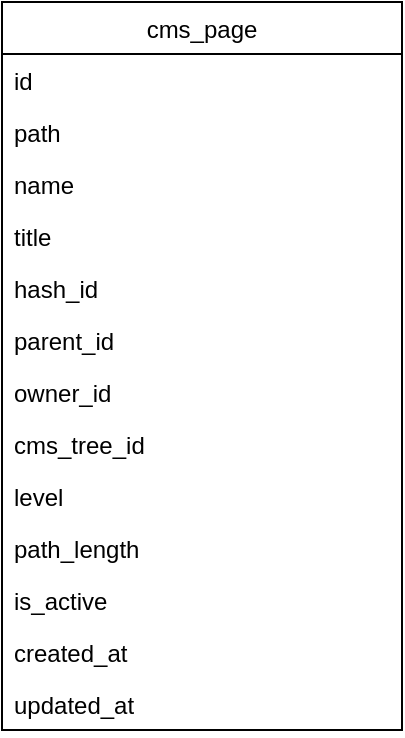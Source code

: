 <mxfile version="14.9.5" type="github">
  <diagram id="vmFTHvYqOSu2tKH4xOsN" name="Page-1">
    <mxGraphModel dx="1422" dy="771" grid="1" gridSize="10" guides="1" tooltips="1" connect="1" arrows="1" fold="1" page="1" pageScale="1" pageWidth="827" pageHeight="1169" math="0" shadow="0">
      <root>
        <mxCell id="0" />
        <mxCell id="1" parent="0" />
        <mxCell id="6YLKdICL6UcyctjEJULU-2" value="cms_page" style="swimlane;fontStyle=0;childLayout=stackLayout;horizontal=1;startSize=26;horizontalStack=0;resizeParent=1;resizeParentMax=0;resizeLast=0;collapsible=1;marginBottom=0;" vertex="1" parent="1">
          <mxGeometry x="80" y="80" width="200" height="364" as="geometry" />
        </mxCell>
        <mxCell id="6YLKdICL6UcyctjEJULU-3" value="id" style="text;strokeColor=none;fillColor=none;align=left;verticalAlign=top;spacingLeft=4;spacingRight=4;overflow=hidden;rotatable=0;points=[[0,0.5],[1,0.5]];portConstraint=eastwest;" vertex="1" parent="6YLKdICL6UcyctjEJULU-2">
          <mxGeometry y="26" width="200" height="26" as="geometry" />
        </mxCell>
        <mxCell id="6YLKdICL6UcyctjEJULU-6" value="path" style="text;strokeColor=none;fillColor=none;align=left;verticalAlign=top;spacingLeft=4;spacingRight=4;overflow=hidden;rotatable=0;points=[[0,0.5],[1,0.5]];portConstraint=eastwest;" vertex="1" parent="6YLKdICL6UcyctjEJULU-2">
          <mxGeometry y="52" width="200" height="26" as="geometry" />
        </mxCell>
        <mxCell id="6YLKdICL6UcyctjEJULU-4" value="name" style="text;strokeColor=none;fillColor=none;align=left;verticalAlign=top;spacingLeft=4;spacingRight=4;overflow=hidden;rotatable=0;points=[[0,0.5],[1,0.5]];portConstraint=eastwest;" vertex="1" parent="6YLKdICL6UcyctjEJULU-2">
          <mxGeometry y="78" width="200" height="26" as="geometry" />
        </mxCell>
        <mxCell id="6YLKdICL6UcyctjEJULU-5" value="title" style="text;strokeColor=none;fillColor=none;align=left;verticalAlign=top;spacingLeft=4;spacingRight=4;overflow=hidden;rotatable=0;points=[[0,0.5],[1,0.5]];portConstraint=eastwest;" vertex="1" parent="6YLKdICL6UcyctjEJULU-2">
          <mxGeometry y="104" width="200" height="26" as="geometry" />
        </mxCell>
        <mxCell id="6YLKdICL6UcyctjEJULU-8" value="hash_id" style="text;strokeColor=none;fillColor=none;align=left;verticalAlign=top;spacingLeft=4;spacingRight=4;overflow=hidden;rotatable=0;points=[[0,0.5],[1,0.5]];portConstraint=eastwest;" vertex="1" parent="6YLKdICL6UcyctjEJULU-2">
          <mxGeometry y="130" width="200" height="26" as="geometry" />
        </mxCell>
        <mxCell id="6YLKdICL6UcyctjEJULU-9" value="parent_id" style="text;strokeColor=none;fillColor=none;align=left;verticalAlign=top;spacingLeft=4;spacingRight=4;overflow=hidden;rotatable=0;points=[[0,0.5],[1,0.5]];portConstraint=eastwest;" vertex="1" parent="6YLKdICL6UcyctjEJULU-2">
          <mxGeometry y="156" width="200" height="26" as="geometry" />
        </mxCell>
        <mxCell id="6YLKdICL6UcyctjEJULU-10" value="owner_id" style="text;strokeColor=none;fillColor=none;align=left;verticalAlign=top;spacingLeft=4;spacingRight=4;overflow=hidden;rotatable=0;points=[[0,0.5],[1,0.5]];portConstraint=eastwest;" vertex="1" parent="6YLKdICL6UcyctjEJULU-2">
          <mxGeometry y="182" width="200" height="26" as="geometry" />
        </mxCell>
        <mxCell id="6YLKdICL6UcyctjEJULU-11" value="cms_tree_id" style="text;strokeColor=none;fillColor=none;align=left;verticalAlign=top;spacingLeft=4;spacingRight=4;overflow=hidden;rotatable=0;points=[[0,0.5],[1,0.5]];portConstraint=eastwest;" vertex="1" parent="6YLKdICL6UcyctjEJULU-2">
          <mxGeometry y="208" width="200" height="26" as="geometry" />
        </mxCell>
        <mxCell id="6YLKdICL6UcyctjEJULU-12" value="level" style="text;strokeColor=none;fillColor=none;align=left;verticalAlign=top;spacingLeft=4;spacingRight=4;overflow=hidden;rotatable=0;points=[[0,0.5],[1,0.5]];portConstraint=eastwest;" vertex="1" parent="6YLKdICL6UcyctjEJULU-2">
          <mxGeometry y="234" width="200" height="26" as="geometry" />
        </mxCell>
        <mxCell id="6YLKdICL6UcyctjEJULU-13" value="path_length" style="text;strokeColor=none;fillColor=none;align=left;verticalAlign=top;spacingLeft=4;spacingRight=4;overflow=hidden;rotatable=0;points=[[0,0.5],[1,0.5]];portConstraint=eastwest;" vertex="1" parent="6YLKdICL6UcyctjEJULU-2">
          <mxGeometry y="260" width="200" height="26" as="geometry" />
        </mxCell>
        <mxCell id="6YLKdICL6UcyctjEJULU-14" value="is_active" style="text;strokeColor=none;fillColor=none;align=left;verticalAlign=top;spacingLeft=4;spacingRight=4;overflow=hidden;rotatable=0;points=[[0,0.5],[1,0.5]];portConstraint=eastwest;" vertex="1" parent="6YLKdICL6UcyctjEJULU-2">
          <mxGeometry y="286" width="200" height="26" as="geometry" />
        </mxCell>
        <mxCell id="6YLKdICL6UcyctjEJULU-15" value="created_at" style="text;strokeColor=none;fillColor=none;align=left;verticalAlign=top;spacingLeft=4;spacingRight=4;overflow=hidden;rotatable=0;points=[[0,0.5],[1,0.5]];portConstraint=eastwest;" vertex="1" parent="6YLKdICL6UcyctjEJULU-2">
          <mxGeometry y="312" width="200" height="26" as="geometry" />
        </mxCell>
        <mxCell id="6YLKdICL6UcyctjEJULU-16" value="updated_at" style="text;strokeColor=none;fillColor=none;align=left;verticalAlign=top;spacingLeft=4;spacingRight=4;overflow=hidden;rotatable=0;points=[[0,0.5],[1,0.5]];portConstraint=eastwest;" vertex="1" parent="6YLKdICL6UcyctjEJULU-2">
          <mxGeometry y="338" width="200" height="26" as="geometry" />
        </mxCell>
      </root>
    </mxGraphModel>
  </diagram>
</mxfile>
